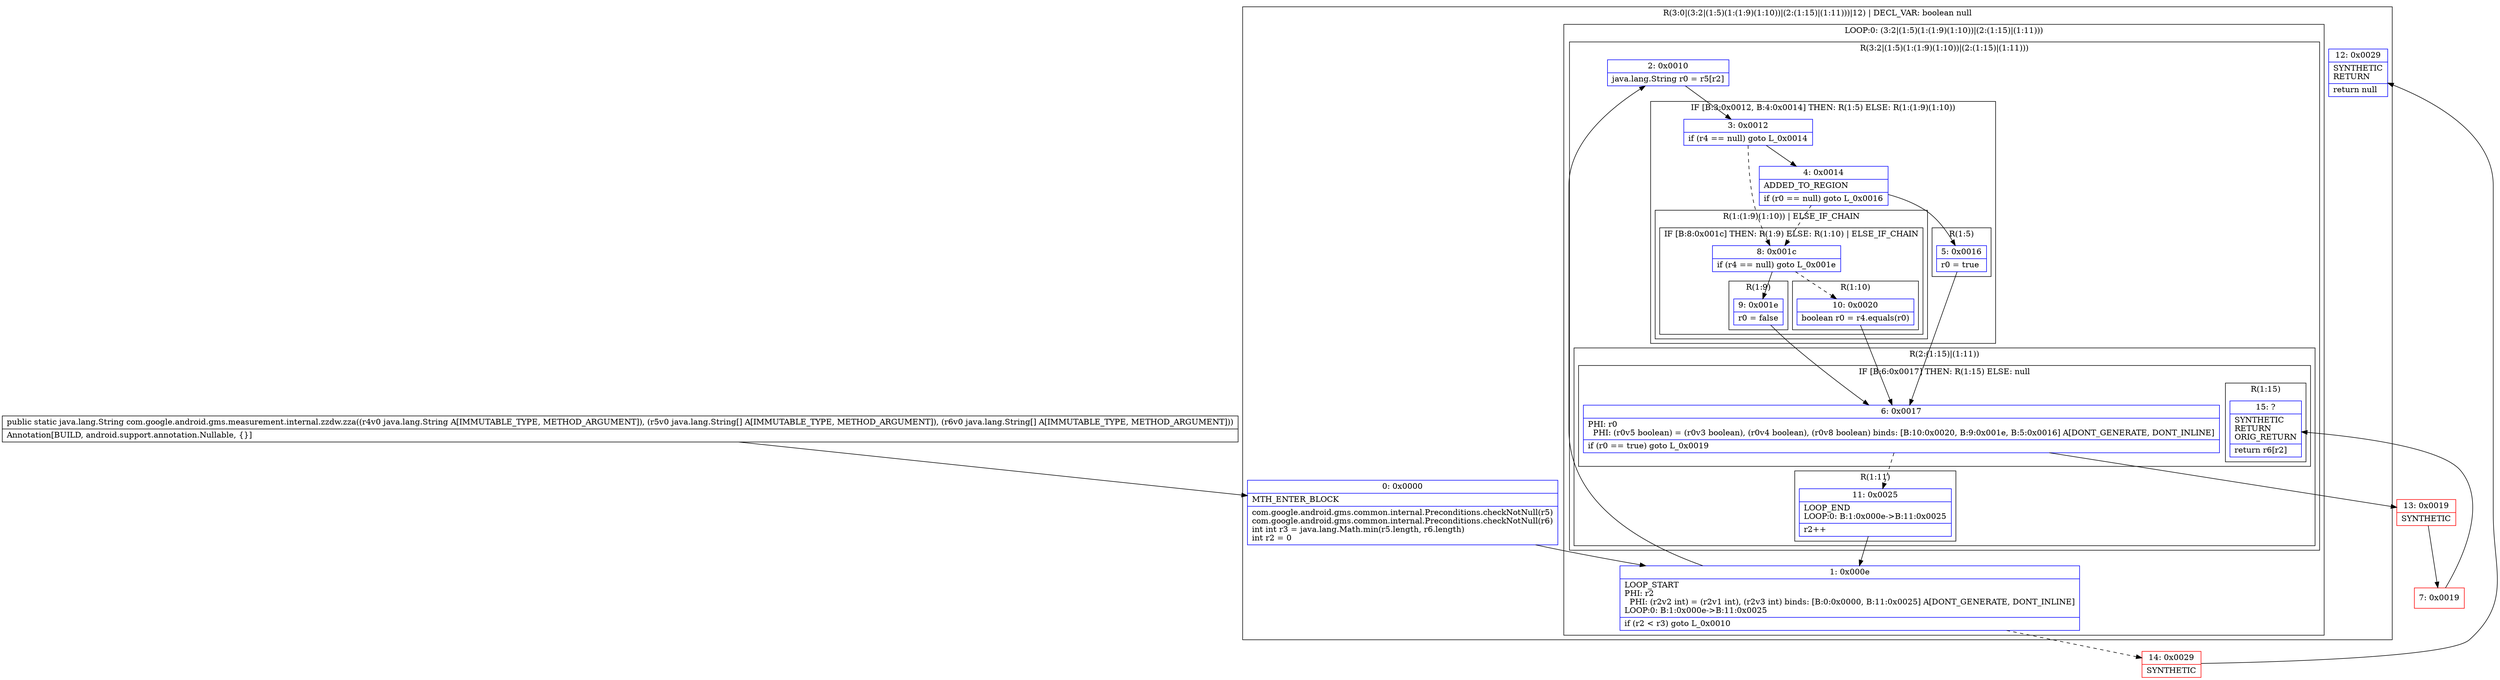 digraph "CFG forcom.google.android.gms.measurement.internal.zzdw.zza(Ljava\/lang\/String;[Ljava\/lang\/String;[Ljava\/lang\/String;)Ljava\/lang\/String;" {
subgraph cluster_Region_1099259086 {
label = "R(3:0|(3:2|(1:5)(1:(1:9)(1:10))|(2:(1:15)|(1:11)))|12) | DECL_VAR: boolean null\l";
node [shape=record,color=blue];
Node_0 [shape=record,label="{0\:\ 0x0000|MTH_ENTER_BLOCK\l|com.google.android.gms.common.internal.Preconditions.checkNotNull(r5)\lcom.google.android.gms.common.internal.Preconditions.checkNotNull(r6)\lint int r3 = java.lang.Math.min(r5.length, r6.length)\lint r2 = 0\l}"];
subgraph cluster_LoopRegion_1647099665 {
label = "LOOP:0: (3:2|(1:5)(1:(1:9)(1:10))|(2:(1:15)|(1:11)))";
node [shape=record,color=blue];
Node_1 [shape=record,label="{1\:\ 0x000e|LOOP_START\lPHI: r2 \l  PHI: (r2v2 int) = (r2v1 int), (r2v3 int) binds: [B:0:0x0000, B:11:0x0025] A[DONT_GENERATE, DONT_INLINE]\lLOOP:0: B:1:0x000e\-\>B:11:0x0025\l|if (r2 \< r3) goto L_0x0010\l}"];
subgraph cluster_Region_866029916 {
label = "R(3:2|(1:5)(1:(1:9)(1:10))|(2:(1:15)|(1:11)))";
node [shape=record,color=blue];
Node_2 [shape=record,label="{2\:\ 0x0010|java.lang.String r0 = r5[r2]\l}"];
subgraph cluster_IfRegion_1598370041 {
label = "IF [B:3:0x0012, B:4:0x0014] THEN: R(1:5) ELSE: R(1:(1:9)(1:10))";
node [shape=record,color=blue];
Node_3 [shape=record,label="{3\:\ 0x0012|if (r4 == null) goto L_0x0014\l}"];
Node_4 [shape=record,label="{4\:\ 0x0014|ADDED_TO_REGION\l|if (r0 == null) goto L_0x0016\l}"];
subgraph cluster_Region_1679140558 {
label = "R(1:5)";
node [shape=record,color=blue];
Node_5 [shape=record,label="{5\:\ 0x0016|r0 = true\l}"];
}
subgraph cluster_Region_2116157082 {
label = "R(1:(1:9)(1:10)) | ELSE_IF_CHAIN\l";
node [shape=record,color=blue];
subgraph cluster_IfRegion_1759526569 {
label = "IF [B:8:0x001c] THEN: R(1:9) ELSE: R(1:10) | ELSE_IF_CHAIN\l";
node [shape=record,color=blue];
Node_8 [shape=record,label="{8\:\ 0x001c|if (r4 == null) goto L_0x001e\l}"];
subgraph cluster_Region_178997222 {
label = "R(1:9)";
node [shape=record,color=blue];
Node_9 [shape=record,label="{9\:\ 0x001e|r0 = false\l}"];
}
subgraph cluster_Region_1299725156 {
label = "R(1:10)";
node [shape=record,color=blue];
Node_10 [shape=record,label="{10\:\ 0x0020|boolean r0 = r4.equals(r0)\l}"];
}
}
}
}
subgraph cluster_Region_1752964197 {
label = "R(2:(1:15)|(1:11))";
node [shape=record,color=blue];
subgraph cluster_IfRegion_40988614 {
label = "IF [B:6:0x0017] THEN: R(1:15) ELSE: null";
node [shape=record,color=blue];
Node_6 [shape=record,label="{6\:\ 0x0017|PHI: r0 \l  PHI: (r0v5 boolean) = (r0v3 boolean), (r0v4 boolean), (r0v8 boolean) binds: [B:10:0x0020, B:9:0x001e, B:5:0x0016] A[DONT_GENERATE, DONT_INLINE]\l|if (r0 == true) goto L_0x0019\l}"];
subgraph cluster_Region_1486280909 {
label = "R(1:15)";
node [shape=record,color=blue];
Node_15 [shape=record,label="{15\:\ ?|SYNTHETIC\lRETURN\lORIG_RETURN\l|return r6[r2]\l}"];
}
}
subgraph cluster_Region_424771546 {
label = "R(1:11)";
node [shape=record,color=blue];
Node_11 [shape=record,label="{11\:\ 0x0025|LOOP_END\lLOOP:0: B:1:0x000e\-\>B:11:0x0025\l|r2++\l}"];
}
}
}
}
Node_12 [shape=record,label="{12\:\ 0x0029|SYNTHETIC\lRETURN\l|return null\l}"];
}
Node_7 [shape=record,color=red,label="{7\:\ 0x0019}"];
Node_13 [shape=record,color=red,label="{13\:\ 0x0019|SYNTHETIC\l}"];
Node_14 [shape=record,color=red,label="{14\:\ 0x0029|SYNTHETIC\l}"];
MethodNode[shape=record,label="{public static java.lang.String com.google.android.gms.measurement.internal.zzdw.zza((r4v0 java.lang.String A[IMMUTABLE_TYPE, METHOD_ARGUMENT]), (r5v0 java.lang.String[] A[IMMUTABLE_TYPE, METHOD_ARGUMENT]), (r6v0 java.lang.String[] A[IMMUTABLE_TYPE, METHOD_ARGUMENT]))  | Annotation[BUILD, android.support.annotation.Nullable, \{\}]\l}"];
MethodNode -> Node_0;
Node_0 -> Node_1;
Node_1 -> Node_2;
Node_1 -> Node_14[style=dashed];
Node_2 -> Node_3;
Node_3 -> Node_4;
Node_3 -> Node_8[style=dashed];
Node_4 -> Node_5;
Node_4 -> Node_8[style=dashed];
Node_5 -> Node_6;
Node_8 -> Node_9;
Node_8 -> Node_10[style=dashed];
Node_9 -> Node_6;
Node_10 -> Node_6;
Node_6 -> Node_11[style=dashed];
Node_6 -> Node_13;
Node_11 -> Node_1;
Node_7 -> Node_15;
Node_13 -> Node_7;
Node_14 -> Node_12;
}

